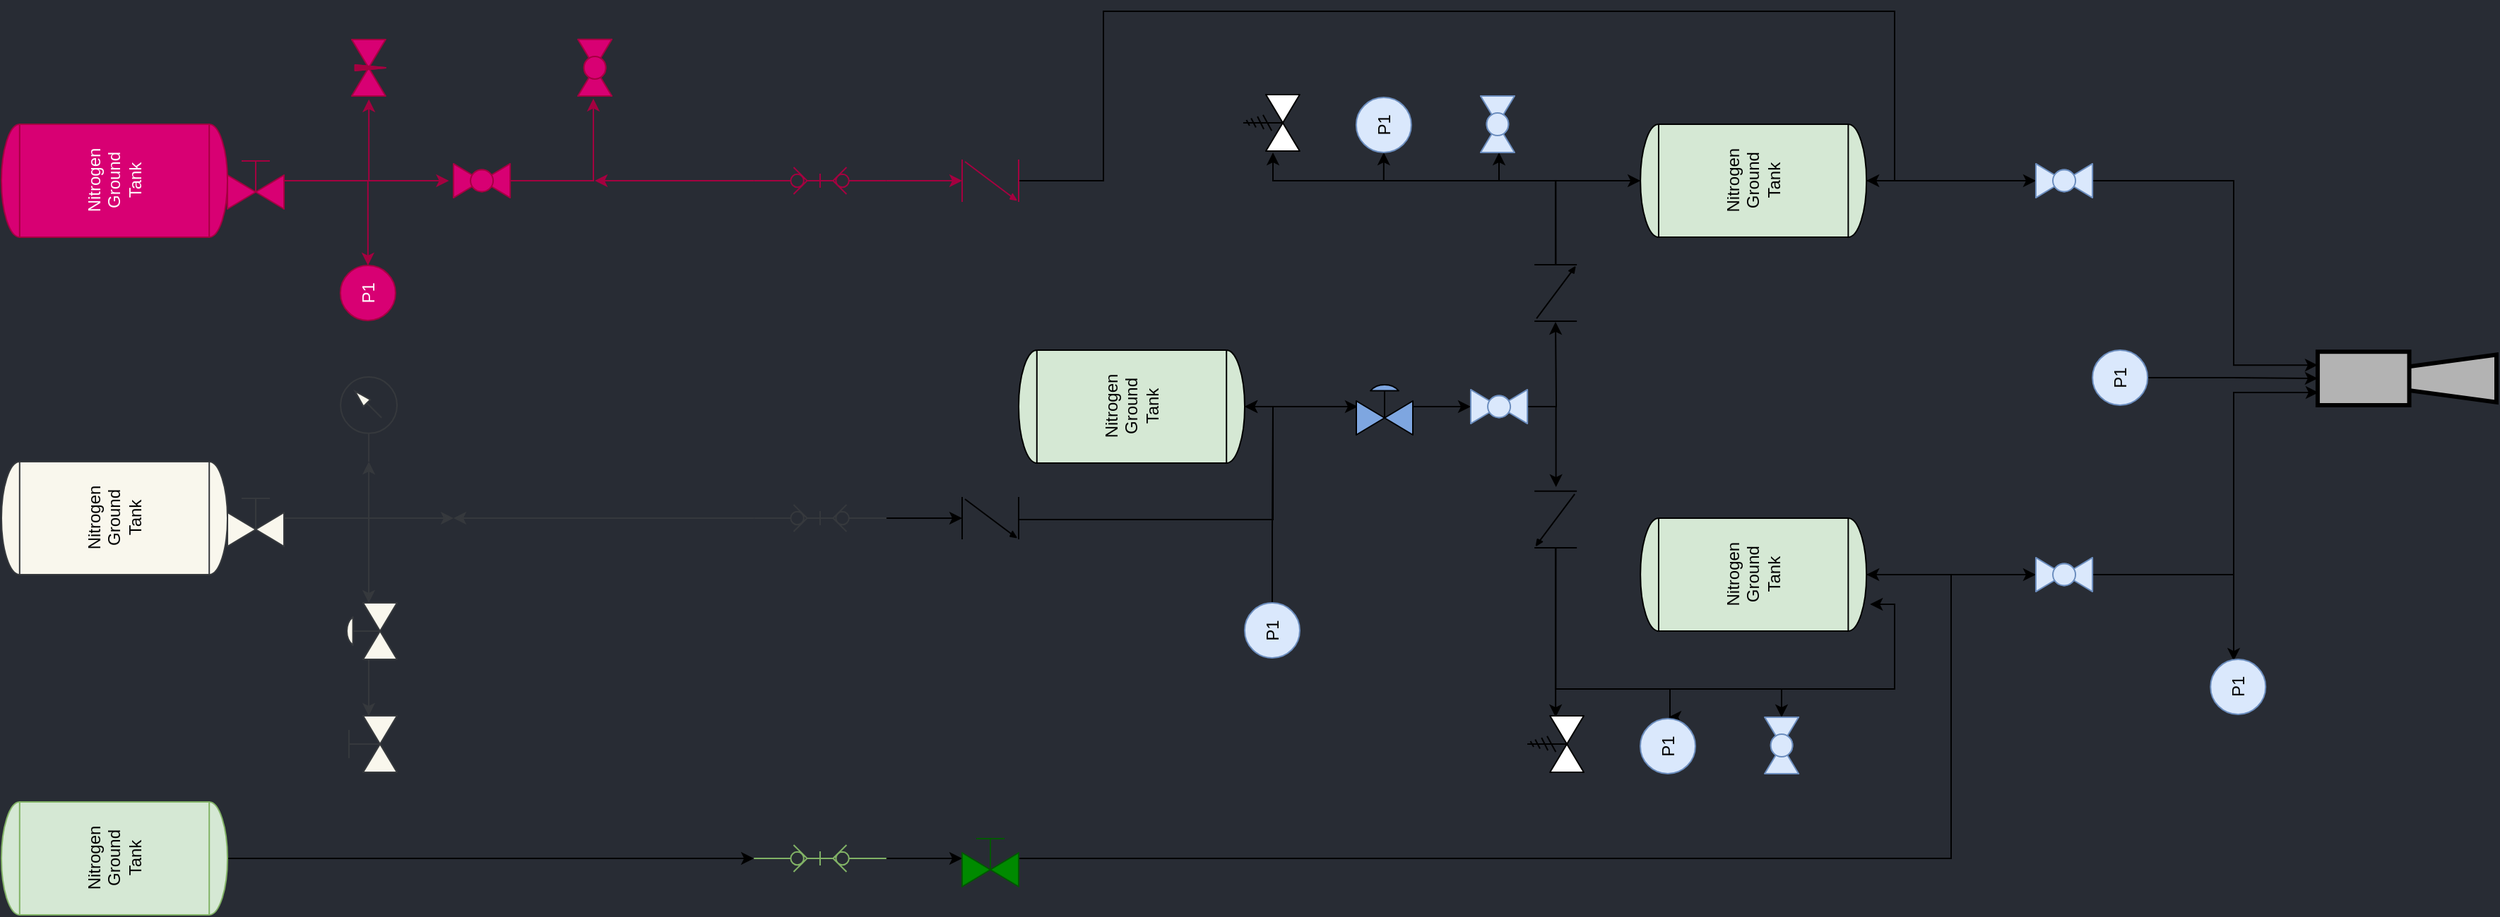<mxfile version="21.5.2" type="github">
  <diagram name="Simplified" id="CqWv-y_qysSa1M4fhtOu">
    <mxGraphModel dx="1163" dy="711" grid="0" gridSize="10" guides="1" tooltips="1" connect="1" arrows="1" fold="1" page="1" pageScale="1" pageWidth="850" pageHeight="1100" background="#282c34" math="0" shadow="0">
      <root>
        <mxCell id="0" />
        <mxCell id="1" parent="0" />
        <mxCell id="ajLOecNCnTilgNTq40M5-18" value="" style="verticalLabelPosition=bottom;aspect=fixed;html=1;verticalAlign=top;fillColor=#f9f7ed;align=center;outlineConnect=0;shape=mxgraph.fluid_power.x11820;points=[[0.5,1,0]];rotation=0;strokeColor=#36393d;" vertex="1" parent="1">
          <mxGeometry x="560.06" y="439" width="39.94" height="60" as="geometry" />
        </mxCell>
        <mxCell id="ajLOecNCnTilgNTq40M5-359" value="Nitrogen&lt;br&gt;Ground&lt;br&gt;Tank" style="shape=mxgraph.pid.vessels.tank;html=1;pointerEvents=1;align=center;verticalLabelPosition=middle;verticalAlign=middle;dashed=0;labelPosition=center;fillColor=#d80073;strokeColor=#A50040;rotation=-90;fontColor=#ffffff;" vertex="1" parent="1">
          <mxGeometry x="360" y="220" width="80" height="160" as="geometry" />
        </mxCell>
        <mxCell id="ajLOecNCnTilgNTq40M5-388" style="edgeStyle=orthogonalEdgeStyle;rounded=0;orthogonalLoop=1;jettySize=auto;html=1;entryX=1.081;entryY=0.5;entryDx=0;entryDy=0;entryPerimeter=0;fillColor=#d80073;strokeColor=#A50040;" edge="1" parent="1" source="ajLOecNCnTilgNTq40M5-360" target="ajLOecNCnTilgNTq40M5-382">
          <mxGeometry relative="1" as="geometry">
            <mxPoint x="630" y="300" as="targetPoint" />
          </mxGeometry>
        </mxCell>
        <mxCell id="ajLOecNCnTilgNTq40M5-389" style="edgeStyle=orthogonalEdgeStyle;rounded=0;orthogonalLoop=1;jettySize=auto;html=1;entryX=1;entryY=0.5;entryDx=0;entryDy=0;fillColor=#d80073;strokeColor=#A50040;" edge="1" parent="1" source="ajLOecNCnTilgNTq40M5-360" target="ajLOecNCnTilgNTq40M5-381">
          <mxGeometry relative="1" as="geometry">
            <Array as="points">
              <mxPoint x="579" y="300" />
            </Array>
          </mxGeometry>
        </mxCell>
        <mxCell id="ajLOecNCnTilgNTq40M5-390" style="edgeStyle=orthogonalEdgeStyle;rounded=0;orthogonalLoop=1;jettySize=auto;html=1;entryX=-0.059;entryY=0.506;entryDx=0;entryDy=0;entryPerimeter=0;fillColor=#d80073;strokeColor=#A50040;" edge="1" parent="1" source="ajLOecNCnTilgNTq40M5-360" target="ajLOecNCnTilgNTq40M5-380">
          <mxGeometry relative="1" as="geometry" />
        </mxCell>
        <mxCell id="ajLOecNCnTilgNTq40M5-360" value="" style="verticalLabelPosition=bottom;align=center;html=1;verticalAlign=top;pointerEvents=1;dashed=0;shape=mxgraph.pid2valves.valve;valveType=gate;actuator=man;rotation=0;fillColor=#d80073;strokeColor=#A50040;fontColor=#ffffff;" vertex="1" parent="1">
          <mxGeometry x="480" y="280" width="40" height="40" as="geometry" />
        </mxCell>
        <mxCell id="ajLOecNCnTilgNTq40M5-399" style="edgeStyle=orthogonalEdgeStyle;rounded=0;orthogonalLoop=1;jettySize=auto;html=1;entryX=0.5;entryY=0;entryDx=0;entryDy=0;entryPerimeter=0;" edge="1" parent="1" source="ajLOecNCnTilgNTq40M5-361" target="ajLOecNCnTilgNTq40M5-396">
          <mxGeometry relative="1" as="geometry" />
        </mxCell>
        <mxCell id="ajLOecNCnTilgNTq40M5-361" value="Nitrogen&lt;br&gt;Ground&lt;br&gt;Tank" style="shape=mxgraph.pid.vessels.tank;html=1;pointerEvents=1;align=center;verticalLabelPosition=middle;verticalAlign=middle;dashed=0;labelPosition=center;fillColor=#d5e8d4;strokeColor=#82b366;rotation=-90;" vertex="1" parent="1">
          <mxGeometry x="360" y="700" width="80" height="160" as="geometry" />
        </mxCell>
        <mxCell id="ajLOecNCnTilgNTq40M5-363" value="Nitrogen&lt;br&gt;Ground&lt;br&gt;Tank" style="shape=mxgraph.pid.vessels.tank;html=1;pointerEvents=1;align=center;verticalLabelPosition=middle;verticalAlign=middle;dashed=0;labelPosition=center;fillColor=#f9f7ed;strokeColor=#36393d;rotation=-90;" vertex="1" parent="1">
          <mxGeometry x="360" y="459" width="80" height="160" as="geometry" />
        </mxCell>
        <mxCell id="ajLOecNCnTilgNTq40M5-378" style="edgeStyle=orthogonalEdgeStyle;rounded=0;orthogonalLoop=1;jettySize=auto;html=1;entryX=1;entryY=0.5;entryDx=0;entryDy=0;entryPerimeter=0;strokeColor=#36393d;fillColor=#f9f7ed;" edge="1" parent="1" source="ajLOecNCnTilgNTq40M5-364" target="ajLOecNCnTilgNTq40M5-367">
          <mxGeometry relative="1" as="geometry">
            <mxPoint x="580" y="589" as="targetPoint" />
          </mxGeometry>
        </mxCell>
        <mxCell id="ajLOecNCnTilgNTq40M5-379" style="edgeStyle=orthogonalEdgeStyle;rounded=0;orthogonalLoop=1;jettySize=auto;html=1;entryX=0.5;entryY=1;entryDx=0;entryDy=0;entryPerimeter=0;strokeColor=#36393d;fillColor=#f9f7ed;" edge="1" parent="1" source="ajLOecNCnTilgNTq40M5-364" target="ajLOecNCnTilgNTq40M5-18">
          <mxGeometry relative="1" as="geometry" />
        </mxCell>
        <mxCell id="ajLOecNCnTilgNTq40M5-387" style="edgeStyle=orthogonalEdgeStyle;rounded=0;orthogonalLoop=1;jettySize=auto;html=1;strokeColor=#36393d;fillColor=#f9f7ed;" edge="1" parent="1" source="ajLOecNCnTilgNTq40M5-364">
          <mxGeometry relative="1" as="geometry">
            <mxPoint x="640" y="539" as="targetPoint" />
          </mxGeometry>
        </mxCell>
        <mxCell id="ajLOecNCnTilgNTq40M5-364" value="" style="verticalLabelPosition=bottom;align=center;html=1;verticalAlign=top;pointerEvents=1;dashed=0;shape=mxgraph.pid2valves.valve;valveType=gate;actuator=man;rotation=0;fillColor=#f9f7ed;strokeColor=#36393d;" vertex="1" parent="1">
          <mxGeometry x="480" y="519" width="40" height="40" as="geometry" />
        </mxCell>
        <mxCell id="ajLOecNCnTilgNTq40M5-366" value="" style="verticalLabelPosition=bottom;align=center;html=1;verticalAlign=top;pointerEvents=1;dashed=0;shape=mxgraph.pid2valves.valve;valveType=gate;actuator=man;rotation=-90;fillColor=#f9f7ed;strokeColor=#36393d;" vertex="1" parent="1">
          <mxGeometry x="560" y="679" width="40" height="40" as="geometry" />
        </mxCell>
        <mxCell id="ajLOecNCnTilgNTq40M5-402" style="edgeStyle=orthogonalEdgeStyle;rounded=0;orthogonalLoop=1;jettySize=auto;html=1;entryX=1;entryY=0.5;entryDx=0;entryDy=0;entryPerimeter=0;strokeColor=#36393d;fillColor=#f9f7ed;" edge="1" parent="1" source="ajLOecNCnTilgNTq40M5-367" target="ajLOecNCnTilgNTq40M5-366">
          <mxGeometry relative="1" as="geometry" />
        </mxCell>
        <mxCell id="ajLOecNCnTilgNTq40M5-367" value="" style="verticalLabelPosition=bottom;align=center;html=1;verticalAlign=top;pointerEvents=1;dashed=0;shape=mxgraph.pid2valves.valve;valveType=gate;actuator=diaph;rotation=-90;fillColor=#f9f7ed;strokeWidth=1;strokeColor=#36393d;" vertex="1" parent="1">
          <mxGeometry x="560" y="599" width="40" height="40" as="geometry" />
        </mxCell>
        <mxCell id="ajLOecNCnTilgNTq40M5-413" style="edgeStyle=orthogonalEdgeStyle;rounded=0;orthogonalLoop=1;jettySize=auto;html=1;entryX=0.025;entryY=0.5;entryDx=0;entryDy=0;entryPerimeter=0;" edge="1" parent="1" source="ajLOecNCnTilgNTq40M5-375" target="ajLOecNCnTilgNTq40M5-409">
          <mxGeometry relative="1" as="geometry" />
        </mxCell>
        <mxCell id="ajLOecNCnTilgNTq40M5-375" value="Nitrogen&lt;br&gt;Ground&lt;br&gt;Tank" style="shape=mxgraph.pid.vessels.tank;html=1;pointerEvents=1;align=center;verticalLabelPosition=middle;verticalAlign=middle;dashed=0;labelPosition=center;fillColor=#d5e8d4;strokeColor=#000000;rotation=-90;" vertex="1" parent="1">
          <mxGeometry x="1080" y="380" width="80" height="160" as="geometry" />
        </mxCell>
        <mxCell id="ajLOecNCnTilgNTq40M5-398" style="edgeStyle=orthogonalEdgeStyle;rounded=0;orthogonalLoop=1;jettySize=auto;html=1;fillColor=#d80073;strokeColor=#A50040;" edge="1" parent="1" source="ajLOecNCnTilgNTq40M5-376">
          <mxGeometry relative="1" as="geometry">
            <mxPoint x="740" y="300.0" as="targetPoint" />
          </mxGeometry>
        </mxCell>
        <mxCell id="ajLOecNCnTilgNTq40M5-436" value="" style="edgeStyle=orthogonalEdgeStyle;rounded=0;orthogonalLoop=1;jettySize=auto;html=1;fillColor=#d80073;strokeColor=#A50040;" edge="1" parent="1" source="ajLOecNCnTilgNTq40M5-376" target="ajLOecNCnTilgNTq40M5-434">
          <mxGeometry relative="1" as="geometry">
            <Array as="points" />
          </mxGeometry>
        </mxCell>
        <mxCell id="ajLOecNCnTilgNTq40M5-376" value="" style="verticalLabelPosition=bottom;aspect=fixed;html=1;verticalAlign=top;fillColor=#d80073;align=center;outlineConnect=0;shape=mxgraph.fluid_power.x11740;points=[[0.5,0,0],[0.5,1,0]];strokeColor=#A50040;rotation=-90;fontColor=#ffffff;" vertex="1" parent="1">
          <mxGeometry x="890.0" y="253.11" width="18.98" height="93.78" as="geometry" />
        </mxCell>
        <mxCell id="ajLOecNCnTilgNTq40M5-406" style="edgeStyle=orthogonalEdgeStyle;rounded=0;orthogonalLoop=1;jettySize=auto;html=1;entryX=0.5;entryY=1;entryDx=0;entryDy=0;entryPerimeter=0;" edge="1" parent="1" source="ajLOecNCnTilgNTq40M5-377" target="ajLOecNCnTilgNTq40M5-375">
          <mxGeometry relative="1" as="geometry">
            <Array as="points">
              <mxPoint x="1220" y="540" />
              <mxPoint x="1220" y="460" />
            </Array>
          </mxGeometry>
        </mxCell>
        <mxCell id="ajLOecNCnTilgNTq40M5-377" value="" style="verticalLabelPosition=bottom;align=center;html=1;verticalAlign=top;pointerEvents=1;dashed=0;shape=mxgraph.pid2valves.valve;valveType=check;rotation=0;" vertex="1" parent="1">
          <mxGeometry x="1000" y="524" width="40" height="30" as="geometry" />
        </mxCell>
        <mxCell id="ajLOecNCnTilgNTq40M5-380" value="" style="verticalLabelPosition=bottom;align=center;html=1;verticalAlign=top;pointerEvents=1;dashed=0;shape=mxgraph.pid2valves.valve;valveType=needle;rotation=-90;fillColor=#d80073;strokeColor=#A50040;fontColor=#ffffff;" vertex="1" parent="1">
          <mxGeometry x="559.94" y="208" width="40" height="24" as="geometry" />
        </mxCell>
        <mxCell id="ajLOecNCnTilgNTq40M5-381" value="P1" style="ellipse;whiteSpace=wrap;html=1;aspect=fixed;fillColor=#d80073;strokeColor=#A50040;rotation=-90;fontColor=#ffffff;" vertex="1" parent="1">
          <mxGeometry x="559.94" y="360" width="39" height="39" as="geometry" />
        </mxCell>
        <mxCell id="ajLOecNCnTilgNTq40M5-395" style="edgeStyle=orthogonalEdgeStyle;rounded=0;orthogonalLoop=1;jettySize=auto;html=1;entryX=1.046;entryY=0.545;entryDx=0;entryDy=0;entryPerimeter=0;fillColor=#d80073;strokeColor=#A50040;" edge="1" parent="1" source="ajLOecNCnTilgNTq40M5-382" target="ajLOecNCnTilgNTq40M5-386">
          <mxGeometry relative="1" as="geometry" />
        </mxCell>
        <mxCell id="ajLOecNCnTilgNTq40M5-382" value="" style="verticalLabelPosition=bottom;align=center;html=1;verticalAlign=top;pointerEvents=1;dashed=0;shape=mxgraph.pid2valves.valve;valveType=ball;rotation=-180;fillColor=#d80073;strokeColor=#A50040;fontColor=#ffffff;" vertex="1" parent="1">
          <mxGeometry x="640" y="287.97" width="40.09" height="24.06" as="geometry" />
        </mxCell>
        <mxCell id="ajLOecNCnTilgNTq40M5-386" value="" style="verticalLabelPosition=bottom;align=center;html=1;verticalAlign=top;pointerEvents=1;dashed=0;shape=mxgraph.pid2valves.valve;valveType=ball;rotation=90;fillColor=#d80073;strokeColor=#A50040;fontColor=#ffffff;" vertex="1" parent="1">
          <mxGeometry x="720" y="207.94" width="40.09" height="24.06" as="geometry" />
        </mxCell>
        <mxCell id="ajLOecNCnTilgNTq40M5-450" style="edgeStyle=orthogonalEdgeStyle;rounded=0;orthogonalLoop=1;jettySize=auto;html=1;entryX=0;entryY=0.5;entryDx=0;entryDy=0;entryPerimeter=0;" edge="1" parent="1" source="ajLOecNCnTilgNTq40M5-396" target="ajLOecNCnTilgNTq40M5-449">
          <mxGeometry relative="1" as="geometry" />
        </mxCell>
        <mxCell id="ajLOecNCnTilgNTq40M5-396" value="" style="verticalLabelPosition=bottom;aspect=fixed;html=1;verticalAlign=top;fillColor=#d5e8d4;align=center;outlineConnect=0;shape=mxgraph.fluid_power.x11740;points=[[0.5,0,0],[0.5,1,0]];strokeColor=#82b366;rotation=-90;" vertex="1" parent="1">
          <mxGeometry x="890.0" y="733.11" width="18.98" height="93.78" as="geometry" />
        </mxCell>
        <mxCell id="ajLOecNCnTilgNTq40M5-400" style="edgeStyle=orthogonalEdgeStyle;rounded=0;orthogonalLoop=1;jettySize=auto;html=1;strokeColor=#36393d;fillColor=#f9f7ed;" edge="1" parent="1" source="ajLOecNCnTilgNTq40M5-397">
          <mxGeometry relative="1" as="geometry">
            <mxPoint x="640" y="539" as="targetPoint" />
          </mxGeometry>
        </mxCell>
        <mxCell id="ajLOecNCnTilgNTq40M5-411" style="edgeStyle=orthogonalEdgeStyle;rounded=0;orthogonalLoop=1;jettySize=auto;html=1;entryX=0;entryY=0.5;entryDx=0;entryDy=0;entryPerimeter=0;" edge="1" parent="1" source="ajLOecNCnTilgNTq40M5-397" target="ajLOecNCnTilgNTq40M5-377">
          <mxGeometry relative="1" as="geometry">
            <Array as="points">
              <mxPoint x="950" y="539" />
              <mxPoint x="950" y="539" />
            </Array>
          </mxGeometry>
        </mxCell>
        <mxCell id="ajLOecNCnTilgNTq40M5-397" value="" style="verticalLabelPosition=bottom;aspect=fixed;html=1;verticalAlign=top;fillColor=#f9f7ed;align=center;outlineConnect=0;shape=mxgraph.fluid_power.x11740;points=[[0.5,0,0],[0.5,1,0]];strokeColor=#36393d;rotation=-90;" vertex="1" parent="1">
          <mxGeometry x="890.0" y="492.11" width="18.98" height="93.78" as="geometry" />
        </mxCell>
        <mxCell id="ajLOecNCnTilgNTq40M5-439" style="edgeStyle=orthogonalEdgeStyle;rounded=0;orthogonalLoop=1;jettySize=auto;html=1;entryX=0.5;entryY=1;entryDx=0;entryDy=0;entryPerimeter=0;" edge="1" parent="1" source="ajLOecNCnTilgNTq40M5-407" target="ajLOecNCnTilgNTq40M5-375">
          <mxGeometry relative="1" as="geometry" />
        </mxCell>
        <mxCell id="ajLOecNCnTilgNTq40M5-407" value="P1" style="ellipse;whiteSpace=wrap;html=1;aspect=fixed;fillColor=#dae8fc;strokeColor=#6c8ebf;rotation=-90;" vertex="1" parent="1">
          <mxGeometry x="1200.0" y="599" width="39" height="39" as="geometry" />
        </mxCell>
        <mxCell id="ajLOecNCnTilgNTq40M5-414" style="edgeStyle=orthogonalEdgeStyle;rounded=0;orthogonalLoop=1;jettySize=auto;html=1;" edge="1" parent="1" source="ajLOecNCnTilgNTq40M5-409">
          <mxGeometry relative="1" as="geometry">
            <mxPoint x="1360" y="460" as="targetPoint" />
          </mxGeometry>
        </mxCell>
        <mxCell id="ajLOecNCnTilgNTq40M5-409" value="" style="verticalLabelPosition=bottom;align=center;html=1;verticalAlign=top;pointerEvents=1;dashed=0;shape=mxgraph.pid2valves.valve;valveType=gate;actuator=diaph;rotation=0;fillColor=#7EA6E0;strokeWidth=1;" vertex="1" parent="1">
          <mxGeometry x="1279" y="440" width="40" height="40" as="geometry" />
        </mxCell>
        <mxCell id="ajLOecNCnTilgNTq40M5-440" style="edgeStyle=orthogonalEdgeStyle;rounded=0;orthogonalLoop=1;jettySize=auto;html=1;" edge="1" parent="1" source="ajLOecNCnTilgNTq40M5-412">
          <mxGeometry relative="1" as="geometry">
            <mxPoint x="1420" y="400" as="targetPoint" />
          </mxGeometry>
        </mxCell>
        <mxCell id="ajLOecNCnTilgNTq40M5-441" style="edgeStyle=orthogonalEdgeStyle;rounded=0;orthogonalLoop=1;jettySize=auto;html=1;entryX=-0.074;entryY=0.492;entryDx=0;entryDy=0;entryPerimeter=0;" edge="1" parent="1" source="ajLOecNCnTilgNTq40M5-412" target="ajLOecNCnTilgNTq40M5-417">
          <mxGeometry relative="1" as="geometry" />
        </mxCell>
        <mxCell id="ajLOecNCnTilgNTq40M5-412" value="" style="verticalLabelPosition=bottom;align=center;html=1;verticalAlign=top;pointerEvents=1;dashed=0;shape=mxgraph.pid2valves.valve;valveType=ball;rotation=-180;fillColor=#dae8fc;strokeColor=#6c8ebf;" vertex="1" parent="1">
          <mxGeometry x="1360" y="447.97" width="40.09" height="24.06" as="geometry" />
        </mxCell>
        <mxCell id="ajLOecNCnTilgNTq40M5-454" style="edgeStyle=orthogonalEdgeStyle;rounded=0;orthogonalLoop=1;jettySize=auto;html=1;" edge="1" parent="1" source="ajLOecNCnTilgNTq40M5-415">
          <mxGeometry relative="1" as="geometry">
            <mxPoint x="1760" y="300" as="targetPoint" />
          </mxGeometry>
        </mxCell>
        <mxCell id="ajLOecNCnTilgNTq40M5-415" value="Nitrogen&lt;br&gt;Ground&lt;br&gt;Tank" style="shape=mxgraph.pid.vessels.tank;html=1;pointerEvents=1;align=center;verticalLabelPosition=middle;verticalAlign=middle;dashed=0;labelPosition=center;fillColor=#d5e8d4;strokeColor=#000000;rotation=-90;" vertex="1" parent="1">
          <mxGeometry x="1520.09" y="220" width="80" height="160" as="geometry" />
        </mxCell>
        <mxCell id="ajLOecNCnTilgNTq40M5-443" style="edgeStyle=orthogonalEdgeStyle;rounded=0;orthogonalLoop=1;jettySize=auto;html=1;entryX=0.975;entryY=0.501;entryDx=0;entryDy=0;entryPerimeter=0;" edge="1" parent="1" source="ajLOecNCnTilgNTq40M5-417" target="ajLOecNCnTilgNTq40M5-421">
          <mxGeometry relative="1" as="geometry" />
        </mxCell>
        <mxCell id="ajLOecNCnTilgNTq40M5-444" style="edgeStyle=orthogonalEdgeStyle;rounded=0;orthogonalLoop=1;jettySize=auto;html=1;entryX=0.999;entryY=0.498;entryDx=0;entryDy=0;entryPerimeter=0;" edge="1" parent="1" source="ajLOecNCnTilgNTq40M5-417" target="ajLOecNCnTilgNTq40M5-423">
          <mxGeometry relative="1" as="geometry">
            <Array as="points">
              <mxPoint x="1420" y="660" />
              <mxPoint x="1580" y="660" />
            </Array>
          </mxGeometry>
        </mxCell>
        <mxCell id="ajLOecNCnTilgNTq40M5-445" style="edgeStyle=orthogonalEdgeStyle;rounded=0;orthogonalLoop=1;jettySize=auto;html=1;" edge="1" parent="1" source="ajLOecNCnTilgNTq40M5-417">
          <mxGeometry relative="1" as="geometry">
            <mxPoint x="1500" y="680" as="targetPoint" />
            <Array as="points">
              <mxPoint x="1420" y="660" />
              <mxPoint x="1501" y="660" />
              <mxPoint x="1501" y="680" />
            </Array>
          </mxGeometry>
        </mxCell>
        <mxCell id="ajLOecNCnTilgNTq40M5-447" style="edgeStyle=orthogonalEdgeStyle;rounded=0;orthogonalLoop=1;jettySize=auto;html=1;entryX=0.241;entryY=1.016;entryDx=0;entryDy=0;entryPerimeter=0;" edge="1" parent="1" source="ajLOecNCnTilgNTq40M5-417" target="ajLOecNCnTilgNTq40M5-420">
          <mxGeometry relative="1" as="geometry">
            <Array as="points">
              <mxPoint x="1420" y="660" />
              <mxPoint x="1660" y="660" />
              <mxPoint x="1660" y="600" />
              <mxPoint x="1642" y="600" />
            </Array>
          </mxGeometry>
        </mxCell>
        <mxCell id="ajLOecNCnTilgNTq40M5-417" value="" style="verticalLabelPosition=bottom;align=center;html=1;verticalAlign=top;pointerEvents=1;dashed=0;shape=mxgraph.pid2valves.valve;valveType=check;rotation=90;" vertex="1" parent="1">
          <mxGeometry x="1400.04" y="524.96" width="40.09" height="30" as="geometry" />
        </mxCell>
        <mxCell id="ajLOecNCnTilgNTq40M5-428" style="edgeStyle=orthogonalEdgeStyle;rounded=0;orthogonalLoop=1;jettySize=auto;html=1;entryX=0.5;entryY=0;entryDx=0;entryDy=0;entryPerimeter=0;" edge="1" parent="1" source="ajLOecNCnTilgNTq40M5-419" target="ajLOecNCnTilgNTq40M5-415">
          <mxGeometry relative="1" as="geometry">
            <Array as="points">
              <mxPoint x="1420" y="300" />
            </Array>
          </mxGeometry>
        </mxCell>
        <mxCell id="ajLOecNCnTilgNTq40M5-431" style="edgeStyle=orthogonalEdgeStyle;rounded=0;orthogonalLoop=1;jettySize=auto;html=1;entryX=0.001;entryY=0.543;entryDx=0;entryDy=0;entryPerimeter=0;" edge="1" parent="1" source="ajLOecNCnTilgNTq40M5-419" target="ajLOecNCnTilgNTq40M5-426">
          <mxGeometry relative="1" as="geometry">
            <Array as="points">
              <mxPoint x="1420" y="300" />
              <mxPoint x="1380" y="300" />
            </Array>
          </mxGeometry>
        </mxCell>
        <mxCell id="ajLOecNCnTilgNTq40M5-432" style="edgeStyle=orthogonalEdgeStyle;rounded=0;orthogonalLoop=1;jettySize=auto;html=1;entryX=0;entryY=0.5;entryDx=0;entryDy=0;" edge="1" parent="1" source="ajLOecNCnTilgNTq40M5-419" target="ajLOecNCnTilgNTq40M5-425">
          <mxGeometry relative="1" as="geometry">
            <Array as="points">
              <mxPoint x="1420" y="300" />
              <mxPoint x="1298" y="300" />
            </Array>
          </mxGeometry>
        </mxCell>
        <mxCell id="ajLOecNCnTilgNTq40M5-433" style="edgeStyle=orthogonalEdgeStyle;rounded=0;orthogonalLoop=1;jettySize=auto;html=1;" edge="1" parent="1" source="ajLOecNCnTilgNTq40M5-419">
          <mxGeometry relative="1" as="geometry">
            <mxPoint x="1220" y="280" as="targetPoint" />
            <Array as="points">
              <mxPoint x="1420" y="300" />
              <mxPoint x="1220" y="300" />
            </Array>
          </mxGeometry>
        </mxCell>
        <mxCell id="ajLOecNCnTilgNTq40M5-419" value="" style="verticalLabelPosition=bottom;align=center;html=1;verticalAlign=top;pointerEvents=1;dashed=0;shape=mxgraph.pid2valves.valve;valveType=check;rotation=-90;" vertex="1" parent="1">
          <mxGeometry x="1400.04" y="364.5" width="40.09" height="30" as="geometry" />
        </mxCell>
        <mxCell id="ajLOecNCnTilgNTq40M5-463" style="edgeStyle=orthogonalEdgeStyle;rounded=0;orthogonalLoop=1;jettySize=auto;html=1;entryX=1;entryY=0.5;entryDx=0;entryDy=0;entryPerimeter=0;" edge="1" parent="1" source="ajLOecNCnTilgNTq40M5-420" target="ajLOecNCnTilgNTq40M5-460">
          <mxGeometry relative="1" as="geometry" />
        </mxCell>
        <mxCell id="ajLOecNCnTilgNTq40M5-420" value="Nitrogen&lt;br&gt;Ground&lt;br&gt;Tank" style="shape=mxgraph.pid.vessels.tank;html=1;pointerEvents=1;align=center;verticalLabelPosition=middle;verticalAlign=middle;dashed=0;labelPosition=center;fillColor=#d5e8d4;strokeColor=#000000;rotation=-90;" vertex="1" parent="1">
          <mxGeometry x="1520.09" y="499" width="80" height="160" as="geometry" />
        </mxCell>
        <mxCell id="ajLOecNCnTilgNTq40M5-421" value="" style="verticalLabelPosition=bottom;align=center;html=1;verticalAlign=top;pointerEvents=1;dashed=0;shape=mxgraph.pid2valves.valve;valveType=gate;actuator=spring;rotation=-90;" vertex="1" parent="1">
          <mxGeometry x="1400.04" y="679" width="40" height="40" as="geometry" />
        </mxCell>
        <mxCell id="ajLOecNCnTilgNTq40M5-422" value="P1" style="ellipse;whiteSpace=wrap;html=1;aspect=fixed;fillColor=#dae8fc;strokeColor=#6c8ebf;rotation=-90;" vertex="1" parent="1">
          <mxGeometry x="1480.0" y="681" width="39" height="39" as="geometry" />
        </mxCell>
        <mxCell id="ajLOecNCnTilgNTq40M5-423" value="" style="verticalLabelPosition=bottom;align=center;html=1;verticalAlign=top;pointerEvents=1;dashed=0;shape=mxgraph.pid2valves.valve;valveType=ball;rotation=-90;fillColor=#dae8fc;strokeColor=#6c8ebf;" vertex="1" parent="1">
          <mxGeometry x="1560" y="687.97" width="40.09" height="24.06" as="geometry" />
        </mxCell>
        <mxCell id="ajLOecNCnTilgNTq40M5-424" value="" style="verticalLabelPosition=bottom;align=center;html=1;verticalAlign=top;pointerEvents=1;dashed=0;shape=mxgraph.pid2valves.valve;valveType=gate;actuator=spring;rotation=-90;" vertex="1" parent="1">
          <mxGeometry x="1198.97" y="239.0" width="40" height="40" as="geometry" />
        </mxCell>
        <mxCell id="ajLOecNCnTilgNTq40M5-425" value="P1" style="ellipse;whiteSpace=wrap;html=1;aspect=fixed;fillColor=#dae8fc;strokeColor=#6c8ebf;rotation=-90;" vertex="1" parent="1">
          <mxGeometry x="1278.93" y="241.0" width="39" height="39" as="geometry" />
        </mxCell>
        <mxCell id="ajLOecNCnTilgNTq40M5-426" value="" style="verticalLabelPosition=bottom;align=center;html=1;verticalAlign=top;pointerEvents=1;dashed=0;shape=mxgraph.pid2valves.valve;valveType=ball;rotation=-90;fillColor=#dae8fc;strokeColor=#6c8ebf;" vertex="1" parent="1">
          <mxGeometry x="1358.93" y="247.97" width="40.09" height="24.06" as="geometry" />
        </mxCell>
        <mxCell id="ajLOecNCnTilgNTq40M5-438" style="edgeStyle=orthogonalEdgeStyle;rounded=0;orthogonalLoop=1;jettySize=auto;html=1;entryX=0.5;entryY=1;entryDx=0;entryDy=0;entryPerimeter=0;" edge="1" parent="1" source="ajLOecNCnTilgNTq40M5-434" target="ajLOecNCnTilgNTq40M5-415">
          <mxGeometry relative="1" as="geometry">
            <Array as="points">
              <mxPoint x="1100" y="300" />
              <mxPoint x="1100" y="180" />
              <mxPoint x="1660" y="180" />
              <mxPoint x="1660" y="300" />
            </Array>
          </mxGeometry>
        </mxCell>
        <mxCell id="ajLOecNCnTilgNTq40M5-434" value="" style="verticalLabelPosition=bottom;align=center;html=1;verticalAlign=top;pointerEvents=1;dashed=0;shape=mxgraph.pid2valves.valve;valveType=check;rotation=0;fillColor=#d80073;strokeColor=#A50040;fontColor=#ffffff;" vertex="1" parent="1">
          <mxGeometry x="1000" y="285" width="40" height="30" as="geometry" />
        </mxCell>
        <mxCell id="ajLOecNCnTilgNTq40M5-451" style="edgeStyle=orthogonalEdgeStyle;rounded=0;orthogonalLoop=1;jettySize=auto;html=1;entryX=0.5;entryY=1;entryDx=0;entryDy=0;entryPerimeter=0;" edge="1" parent="1" source="ajLOecNCnTilgNTq40M5-449" target="ajLOecNCnTilgNTq40M5-420">
          <mxGeometry relative="1" as="geometry">
            <Array as="points">
              <mxPoint x="1700" y="780" />
              <mxPoint x="1700" y="579" />
            </Array>
          </mxGeometry>
        </mxCell>
        <mxCell id="ajLOecNCnTilgNTq40M5-449" value="" style="verticalLabelPosition=bottom;align=center;html=1;verticalAlign=top;pointerEvents=1;dashed=0;shape=mxgraph.pid2valves.valve;valveType=gate;actuator=man;rotation=0;fillColor=#008a00;strokeColor=#005700;fontColor=#ffffff;" vertex="1" parent="1">
          <mxGeometry x="1000" y="760" width="40" height="40" as="geometry" />
        </mxCell>
        <mxCell id="ajLOecNCnTilgNTq40M5-452" value="" style="verticalLabelPosition=bottom;align=center;dashed=0;html=1;verticalAlign=top;shape=mxgraph.pid.piping.concentric_reducer;rotation=-180;fillColor=#B3B3B3;strokeWidth=3;" vertex="1" parent="1">
          <mxGeometry x="2023.92" y="423.24" width="62.08" height="33.64" as="geometry" />
        </mxCell>
        <mxCell id="ajLOecNCnTilgNTq40M5-453" value="" style="rounded=0;whiteSpace=wrap;html=1;rotation=0;fillColor=#B3B3B3;strokeWidth=3;" vertex="1" parent="1">
          <mxGeometry x="1959.46" y="421.12" width="64.82" height="37.88" as="geometry" />
        </mxCell>
        <mxCell id="ajLOecNCnTilgNTq40M5-465" style="edgeStyle=orthogonalEdgeStyle;rounded=0;orthogonalLoop=1;jettySize=auto;html=1;" edge="1" parent="1" source="ajLOecNCnTilgNTq40M5-460">
          <mxGeometry relative="1" as="geometry">
            <mxPoint x="1960" y="450" as="targetPoint" />
            <Array as="points">
              <mxPoint x="1900" y="579" />
              <mxPoint x="1900" y="450" />
              <mxPoint x="1959" y="450" />
            </Array>
          </mxGeometry>
        </mxCell>
        <mxCell id="ajLOecNCnTilgNTq40M5-470" style="edgeStyle=orthogonalEdgeStyle;rounded=0;orthogonalLoop=1;jettySize=auto;html=1;entryX=0.974;entryY=0.42;entryDx=0;entryDy=0;entryPerimeter=0;" edge="1" parent="1" source="ajLOecNCnTilgNTq40M5-460" target="ajLOecNCnTilgNTq40M5-468">
          <mxGeometry relative="1" as="geometry">
            <mxPoint x="1900" y="630" as="targetPoint" />
          </mxGeometry>
        </mxCell>
        <mxCell id="ajLOecNCnTilgNTq40M5-460" value="" style="verticalLabelPosition=bottom;align=center;html=1;verticalAlign=top;pointerEvents=1;dashed=0;shape=mxgraph.pid2valves.valve;valveType=ball;rotation=-180;fillColor=#dae8fc;strokeColor=#6c8ebf;" vertex="1" parent="1">
          <mxGeometry x="1759.98" y="566.97" width="40.09" height="24.06" as="geometry" />
        </mxCell>
        <mxCell id="ajLOecNCnTilgNTq40M5-466" style="edgeStyle=orthogonalEdgeStyle;rounded=0;orthogonalLoop=1;jettySize=auto;html=1;entryX=0;entryY=0.25;entryDx=0;entryDy=0;" edge="1" parent="1" source="ajLOecNCnTilgNTq40M5-461" target="ajLOecNCnTilgNTq40M5-453">
          <mxGeometry relative="1" as="geometry">
            <Array as="points">
              <mxPoint x="1900" y="300" />
              <mxPoint x="1900" y="431" />
            </Array>
          </mxGeometry>
        </mxCell>
        <mxCell id="ajLOecNCnTilgNTq40M5-461" value="" style="verticalLabelPosition=bottom;align=center;html=1;verticalAlign=top;pointerEvents=1;dashed=0;shape=mxgraph.pid2valves.valve;valveType=ball;rotation=-180;fillColor=#dae8fc;strokeColor=#6c8ebf;" vertex="1" parent="1">
          <mxGeometry x="1759.98" y="287.97" width="40.09" height="24.06" as="geometry" />
        </mxCell>
        <mxCell id="ajLOecNCnTilgNTq40M5-467" style="edgeStyle=orthogonalEdgeStyle;rounded=0;orthogonalLoop=1;jettySize=auto;html=1;entryX=0;entryY=0.5;entryDx=0;entryDy=0;" edge="1" parent="1" source="ajLOecNCnTilgNTq40M5-464" target="ajLOecNCnTilgNTq40M5-453">
          <mxGeometry relative="1" as="geometry" />
        </mxCell>
        <mxCell id="ajLOecNCnTilgNTq40M5-464" value="P1" style="ellipse;whiteSpace=wrap;html=1;aspect=fixed;fillColor=#dae8fc;strokeColor=#6c8ebf;rotation=-90;" vertex="1" parent="1">
          <mxGeometry x="1800.07" y="420" width="39" height="39" as="geometry" />
        </mxCell>
        <mxCell id="ajLOecNCnTilgNTq40M5-468" value="P1" style="ellipse;whiteSpace=wrap;html=1;aspect=fixed;fillColor=#dae8fc;strokeColor=#6c8ebf;rotation=-90;" vertex="1" parent="1">
          <mxGeometry x="1883.62" y="639" width="39" height="39" as="geometry" />
        </mxCell>
      </root>
    </mxGraphModel>
  </diagram>
</mxfile>

